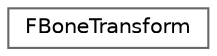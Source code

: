 digraph "Graphical Class Hierarchy"
{
 // INTERACTIVE_SVG=YES
 // LATEX_PDF_SIZE
  bgcolor="transparent";
  edge [fontname=Helvetica,fontsize=10,labelfontname=Helvetica,labelfontsize=10];
  node [fontname=Helvetica,fontsize=10,shape=box,height=0.2,width=0.4];
  rankdir="LR";
  Node0 [id="Node000000",label="FBoneTransform",height=0.2,width=0.4,color="grey40", fillcolor="white", style="filled",URL="$d7/d30/structFBoneTransform.html",tooltip=" "];
}
